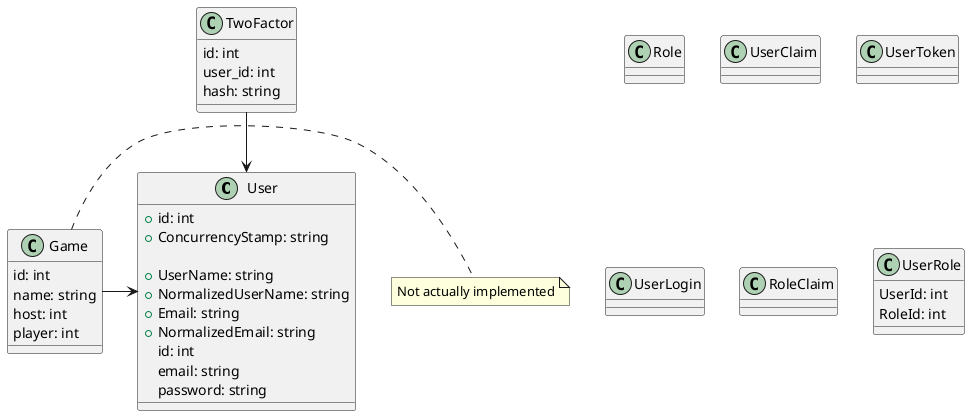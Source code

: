 @startuml "Class diagram"

class User {
    ' Represents the user.
    +id: int
    +ConcurrencyStamp: string

    +UserName: string
    +NormalizedUserName: string
    +Email: string
    +NormalizedEmail: string
}
class Role {
    ' Represents a role.

}
class UserClaim {
    ' Represents a claim that a user possesses.

}
class UserToken {
    ' Represents an authentication token for a user.

}
class UserLogin {
    ' Associates a user with a login.

}
class RoleClaim {
    ' Represents a claim that's granted to all users within a role.

}
class UserRole {
    ' A join entity that associates users and roles.
    UserId: int
    RoleId: int
}

class User {
    id: int
    email: string
    password: string
}

class TwoFactor {
    id: int
    user_id: int
    hash: string
}

class Game {
    id: int
    name: string
    host: int
    player: int
}
note right: Not actually implemented

User <-up- TwoFactor
User <-left- Game

@enduml
